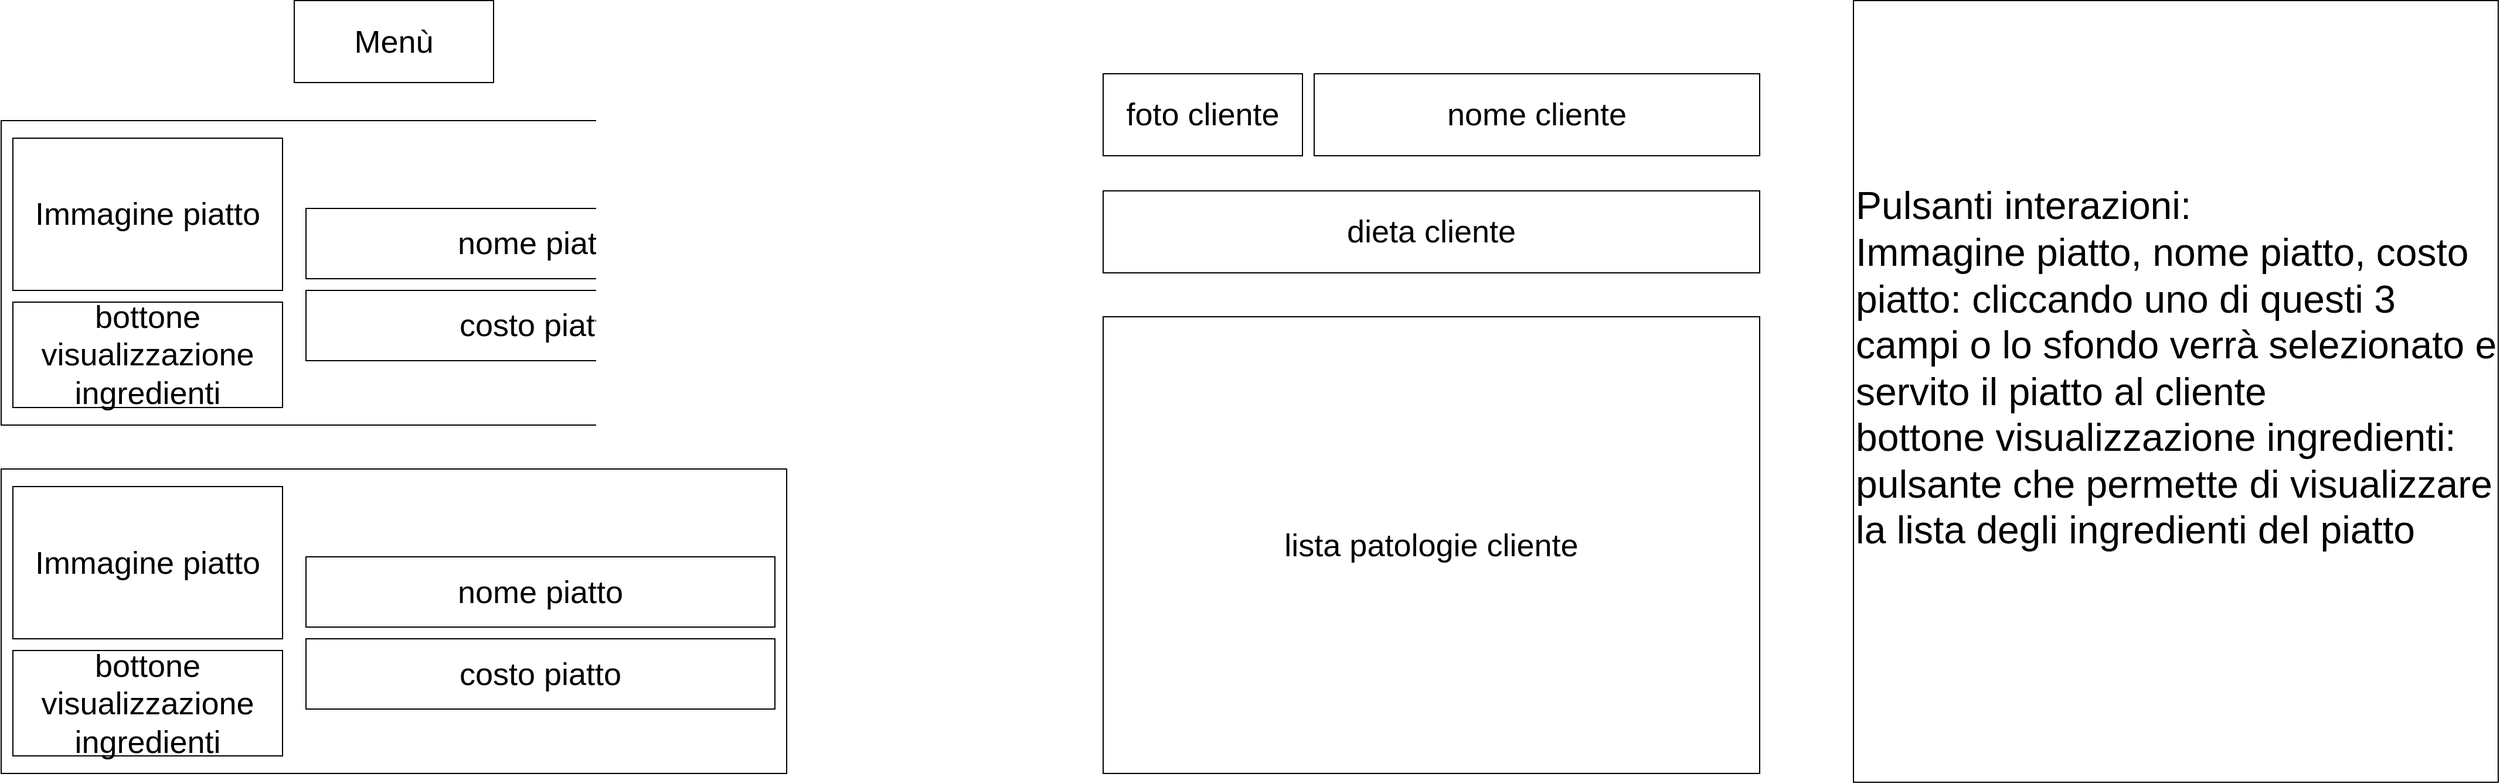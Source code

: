 <mxfile version="20.0.4" type="device"><diagram id="442mT1phCco1jjw-_WGM" name="Page-1"><mxGraphModel dx="3435" dy="1276" grid="1" gridSize="10" guides="1" tooltips="1" connect="1" arrows="1" fold="1" page="1" pageScale="1" pageWidth="850" pageHeight="1100" math="0" shadow="0"><root><mxCell id="0"/><mxCell id="1" parent="0"/><mxCell id="hq0qjaYLDTYnbRSWkjU9-2" value="Menù" style="rounded=0;whiteSpace=wrap;html=1;fontSize=27;" parent="1" vertex="1"><mxGeometry x="-340" y="132.5" width="170" height="70" as="geometry"/></mxCell><mxCell id="hq0qjaYLDTYnbRSWkjU9-7" value="&lt;font style=&quot;font-size: 33px;&quot;&gt;Pulsanti interazioni:&lt;br&gt;Immagine piatto, nome piatto, costo piatto: cliccando uno di questi 3 campi o lo sfondo verrà selezionato e servito il piatto al cliente&lt;br&gt;bottone visualizzazione ingredienti: pulsante che permette di visualizzare la lista degli ingredienti del piatto&lt;br&gt;&lt;br&gt;&lt;/font&gt;" style="rounded=0;whiteSpace=wrap;html=1;fontSize=27;align=left;" parent="1" vertex="1"><mxGeometry x="990" y="132.5" width="550" height="667.5" as="geometry"/></mxCell><mxCell id="hq0qjaYLDTYnbRSWkjU9-18" value="" style="whiteSpace=wrap;html=1;" parent="1" vertex="1"><mxGeometry x="-590" y="235" width="670" height="260" as="geometry"/></mxCell><mxCell id="hq0qjaYLDTYnbRSWkjU9-9" value="dieta cliente" style="rounded=0;whiteSpace=wrap;html=1;fontSize=27;" parent="1" vertex="1"><mxGeometry x="350" y="295" width="560" height="70" as="geometry"/></mxCell><mxCell id="hq0qjaYLDTYnbRSWkjU9-14" value="costo piatto" style="rounded=0;whiteSpace=wrap;html=1;fontSize=27;" parent="1" vertex="1"><mxGeometry x="-330" y="380" width="400" height="60" as="geometry"/></mxCell><mxCell id="hq0qjaYLDTYnbRSWkjU9-15" value="bottone visualizzazione ingredienti" style="rounded=0;whiteSpace=wrap;html=1;fontSize=27;" parent="1" vertex="1"><mxGeometry x="-580" y="390" width="230" height="90" as="geometry"/></mxCell><mxCell id="hq0qjaYLDTYnbRSWkjU9-16" value="Immagine piatto" style="rounded=0;whiteSpace=wrap;html=1;fontSize=27;" parent="1" vertex="1"><mxGeometry x="-580" y="250" width="230" height="130" as="geometry"/></mxCell><mxCell id="hq0qjaYLDTYnbRSWkjU9-19" value="nome piatto" style="rounded=0;whiteSpace=wrap;html=1;fontSize=27;" parent="1" vertex="1"><mxGeometry x="-330" y="310" width="400" height="60" as="geometry"/></mxCell><mxCell id="hq0qjaYLDTYnbRSWkjU9-41" value="nome cliente" style="rounded=0;whiteSpace=wrap;html=1;fontSize=27;" parent="1" vertex="1"><mxGeometry x="530" y="195" width="380" height="70" as="geometry"/></mxCell><mxCell id="hq0qjaYLDTYnbRSWkjU9-42" value="lista patologie cliente" style="rounded=0;whiteSpace=wrap;html=1;fontSize=27;" parent="1" vertex="1"><mxGeometry x="350" y="402.5" width="560" height="390" as="geometry"/></mxCell><mxCell id="hq0qjaYLDTYnbRSWkjU9-43" value="foto cliente" style="rounded=0;whiteSpace=wrap;html=1;fontSize=27;" parent="1" vertex="1"><mxGeometry x="350" y="195" width="170" height="70" as="geometry"/></mxCell><mxCell id="D1psFYDvv52iZd8GVk7E-1" value="" style="whiteSpace=wrap;html=1;" vertex="1" parent="1"><mxGeometry x="-590" y="532.5" width="670" height="260" as="geometry"/></mxCell><mxCell id="D1psFYDvv52iZd8GVk7E-2" value="costo piatto" style="rounded=0;whiteSpace=wrap;html=1;fontSize=27;" vertex="1" parent="1"><mxGeometry x="-330" y="677.5" width="400" height="60" as="geometry"/></mxCell><mxCell id="D1psFYDvv52iZd8GVk7E-3" value="bottone visualizzazione ingredienti" style="rounded=0;whiteSpace=wrap;html=1;fontSize=27;" vertex="1" parent="1"><mxGeometry x="-580" y="687.5" width="230" height="90" as="geometry"/></mxCell><mxCell id="D1psFYDvv52iZd8GVk7E-4" value="Immagine piatto" style="rounded=0;whiteSpace=wrap;html=1;fontSize=27;" vertex="1" parent="1"><mxGeometry x="-580" y="547.5" width="230" height="130" as="geometry"/></mxCell><mxCell id="D1psFYDvv52iZd8GVk7E-5" value="nome piatto" style="rounded=0;whiteSpace=wrap;html=1;fontSize=27;" vertex="1" parent="1"><mxGeometry x="-330" y="607.5" width="400" height="60" as="geometry"/></mxCell></root></mxGraphModel></diagram></mxfile>